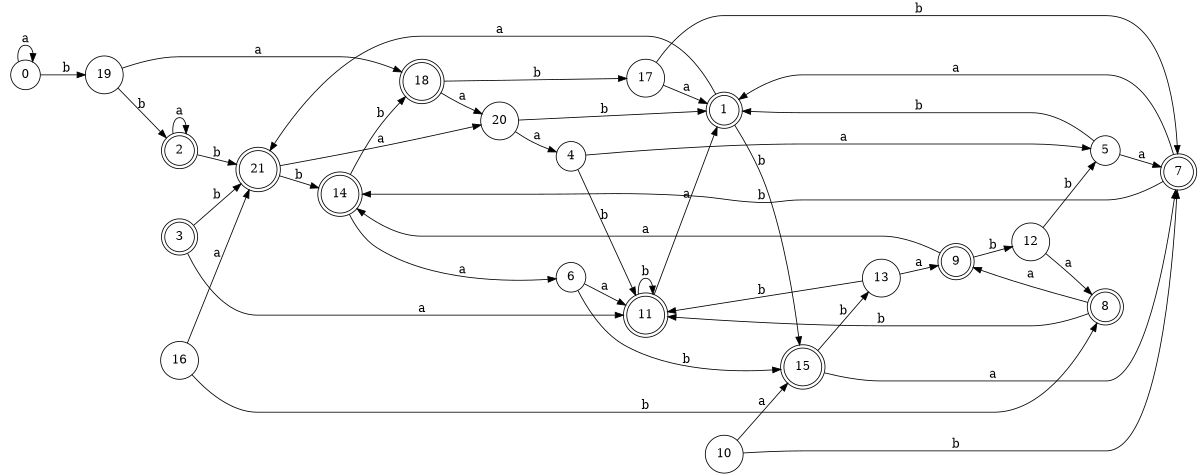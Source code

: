digraph n18_9 {
__start0 [label="" shape="none"];

rankdir=LR;
size="8,5";

s0 [style="filled", color="black", fillcolor="white" shape="circle", label="0"];
s1 [style="rounded,filled", color="black", fillcolor="white" shape="doublecircle", label="1"];
s2 [style="rounded,filled", color="black", fillcolor="white" shape="doublecircle", label="2"];
s3 [style="rounded,filled", color="black", fillcolor="white" shape="doublecircle", label="3"];
s4 [style="filled", color="black", fillcolor="white" shape="circle", label="4"];
s5 [style="filled", color="black", fillcolor="white" shape="circle", label="5"];
s6 [style="filled", color="black", fillcolor="white" shape="circle", label="6"];
s7 [style="rounded,filled", color="black", fillcolor="white" shape="doublecircle", label="7"];
s8 [style="rounded,filled", color="black", fillcolor="white" shape="doublecircle", label="8"];
s9 [style="rounded,filled", color="black", fillcolor="white" shape="doublecircle", label="9"];
s10 [style="filled", color="black", fillcolor="white" shape="circle", label="10"];
s11 [style="rounded,filled", color="black", fillcolor="white" shape="doublecircle", label="11"];
s12 [style="filled", color="black", fillcolor="white" shape="circle", label="12"];
s13 [style="filled", color="black", fillcolor="white" shape="circle", label="13"];
s14 [style="rounded,filled", color="black", fillcolor="white" shape="doublecircle", label="14"];
s15 [style="rounded,filled", color="black", fillcolor="white" shape="doublecircle", label="15"];
s16 [style="filled", color="black", fillcolor="white" shape="circle", label="16"];
s17 [style="filled", color="black", fillcolor="white" shape="circle", label="17"];
s18 [style="rounded,filled", color="black", fillcolor="white" shape="doublecircle", label="18"];
s19 [style="filled", color="black", fillcolor="white" shape="circle", label="19"];
s20 [style="filled", color="black", fillcolor="white" shape="circle", label="20"];
s21 [style="rounded,filled", color="black", fillcolor="white" shape="doublecircle", label="21"];
s0 -> s0 [label="a"];
s0 -> s19 [label="b"];
s1 -> s21 [label="a"];
s1 -> s15 [label="b"];
s2 -> s2 [label="a"];
s2 -> s21 [label="b"];
s3 -> s11 [label="a"];
s3 -> s21 [label="b"];
s4 -> s5 [label="a"];
s4 -> s11 [label="b"];
s5 -> s7 [label="a"];
s5 -> s1 [label="b"];
s6 -> s11 [label="a"];
s6 -> s15 [label="b"];
s7 -> s1 [label="a"];
s7 -> s14 [label="b"];
s8 -> s9 [label="a"];
s8 -> s11 [label="b"];
s9 -> s14 [label="a"];
s9 -> s12 [label="b"];
s10 -> s15 [label="a"];
s10 -> s7 [label="b"];
s11 -> s1 [label="a"];
s11 -> s11 [label="b"];
s12 -> s8 [label="a"];
s12 -> s5 [label="b"];
s13 -> s9 [label="a"];
s13 -> s11 [label="b"];
s14 -> s6 [label="a"];
s14 -> s18 [label="b"];
s15 -> s7 [label="a"];
s15 -> s13 [label="b"];
s16 -> s21 [label="a"];
s16 -> s8 [label="b"];
s17 -> s1 [label="a"];
s17 -> s7 [label="b"];
s18 -> s20 [label="a"];
s18 -> s17 [label="b"];
s19 -> s18 [label="a"];
s19 -> s2 [label="b"];
s20 -> s4 [label="a"];
s20 -> s1 [label="b"];
s21 -> s20 [label="a"];
s21 -> s14 [label="b"];

}